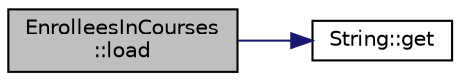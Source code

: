 digraph "EnrolleesInCourses::load"
{
 // LATEX_PDF_SIZE
  edge [fontname="Helvetica",fontsize="10",labelfontname="Helvetica",labelfontsize="10"];
  node [fontname="Helvetica",fontsize="10",shape=record];
  rankdir="LR";
  Node1 [label="EnrolleesInCourses\l::load",height=0.2,width=0.4,color="black", fillcolor="grey75", style="filled", fontcolor="black",tooltip="Десериализира таблица по подаден път на файл"];
  Node1 -> Node2 [color="midnightblue",fontsize="10",style="solid",fontname="Helvetica"];
  Node2 [label="String::get",height=0.2,width=0.4,color="black", fillcolor="white", style="filled",URL="$class_string.html#a5d05517bcc8df58bc5eff312e3926b61",tooltip=" "];
}
